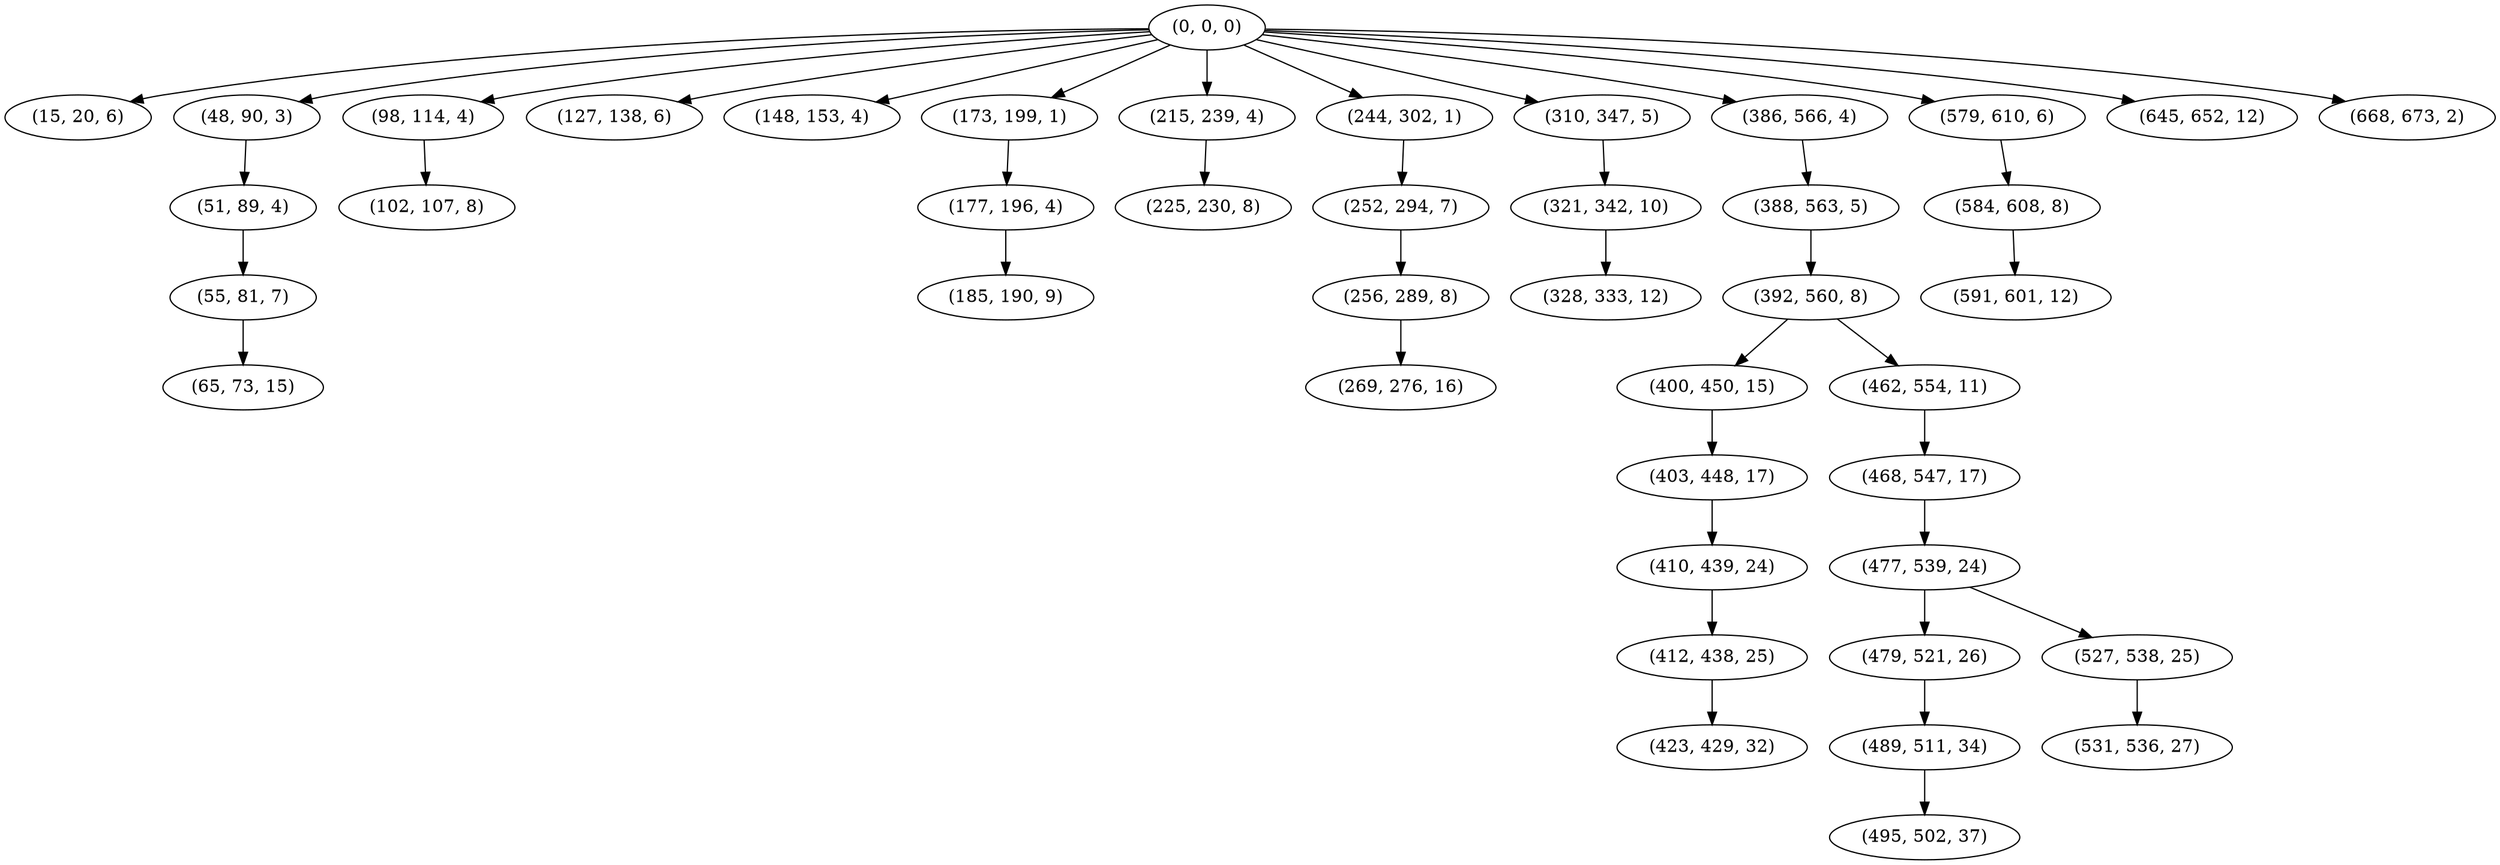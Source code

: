 digraph tree {
    "(0, 0, 0)";
    "(15, 20, 6)";
    "(48, 90, 3)";
    "(51, 89, 4)";
    "(55, 81, 7)";
    "(65, 73, 15)";
    "(98, 114, 4)";
    "(102, 107, 8)";
    "(127, 138, 6)";
    "(148, 153, 4)";
    "(173, 199, 1)";
    "(177, 196, 4)";
    "(185, 190, 9)";
    "(215, 239, 4)";
    "(225, 230, 8)";
    "(244, 302, 1)";
    "(252, 294, 7)";
    "(256, 289, 8)";
    "(269, 276, 16)";
    "(310, 347, 5)";
    "(321, 342, 10)";
    "(328, 333, 12)";
    "(386, 566, 4)";
    "(388, 563, 5)";
    "(392, 560, 8)";
    "(400, 450, 15)";
    "(403, 448, 17)";
    "(410, 439, 24)";
    "(412, 438, 25)";
    "(423, 429, 32)";
    "(462, 554, 11)";
    "(468, 547, 17)";
    "(477, 539, 24)";
    "(479, 521, 26)";
    "(489, 511, 34)";
    "(495, 502, 37)";
    "(527, 538, 25)";
    "(531, 536, 27)";
    "(579, 610, 6)";
    "(584, 608, 8)";
    "(591, 601, 12)";
    "(645, 652, 12)";
    "(668, 673, 2)";
    "(0, 0, 0)" -> "(15, 20, 6)";
    "(0, 0, 0)" -> "(48, 90, 3)";
    "(0, 0, 0)" -> "(98, 114, 4)";
    "(0, 0, 0)" -> "(127, 138, 6)";
    "(0, 0, 0)" -> "(148, 153, 4)";
    "(0, 0, 0)" -> "(173, 199, 1)";
    "(0, 0, 0)" -> "(215, 239, 4)";
    "(0, 0, 0)" -> "(244, 302, 1)";
    "(0, 0, 0)" -> "(310, 347, 5)";
    "(0, 0, 0)" -> "(386, 566, 4)";
    "(0, 0, 0)" -> "(579, 610, 6)";
    "(0, 0, 0)" -> "(645, 652, 12)";
    "(0, 0, 0)" -> "(668, 673, 2)";
    "(48, 90, 3)" -> "(51, 89, 4)";
    "(51, 89, 4)" -> "(55, 81, 7)";
    "(55, 81, 7)" -> "(65, 73, 15)";
    "(98, 114, 4)" -> "(102, 107, 8)";
    "(173, 199, 1)" -> "(177, 196, 4)";
    "(177, 196, 4)" -> "(185, 190, 9)";
    "(215, 239, 4)" -> "(225, 230, 8)";
    "(244, 302, 1)" -> "(252, 294, 7)";
    "(252, 294, 7)" -> "(256, 289, 8)";
    "(256, 289, 8)" -> "(269, 276, 16)";
    "(310, 347, 5)" -> "(321, 342, 10)";
    "(321, 342, 10)" -> "(328, 333, 12)";
    "(386, 566, 4)" -> "(388, 563, 5)";
    "(388, 563, 5)" -> "(392, 560, 8)";
    "(392, 560, 8)" -> "(400, 450, 15)";
    "(392, 560, 8)" -> "(462, 554, 11)";
    "(400, 450, 15)" -> "(403, 448, 17)";
    "(403, 448, 17)" -> "(410, 439, 24)";
    "(410, 439, 24)" -> "(412, 438, 25)";
    "(412, 438, 25)" -> "(423, 429, 32)";
    "(462, 554, 11)" -> "(468, 547, 17)";
    "(468, 547, 17)" -> "(477, 539, 24)";
    "(477, 539, 24)" -> "(479, 521, 26)";
    "(477, 539, 24)" -> "(527, 538, 25)";
    "(479, 521, 26)" -> "(489, 511, 34)";
    "(489, 511, 34)" -> "(495, 502, 37)";
    "(527, 538, 25)" -> "(531, 536, 27)";
    "(579, 610, 6)" -> "(584, 608, 8)";
    "(584, 608, 8)" -> "(591, 601, 12)";
}
